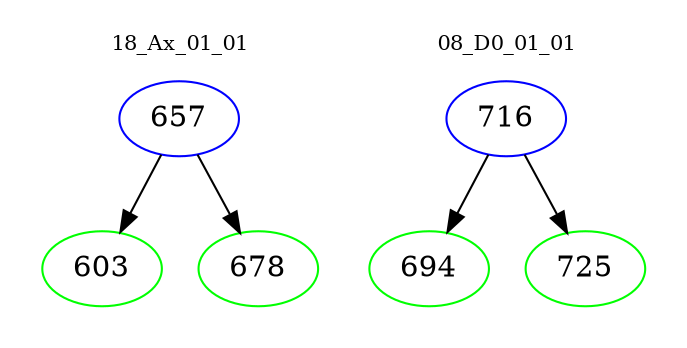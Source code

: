 digraph{
subgraph cluster_0 {
color = white
label = "18_Ax_01_01";
fontsize=10;
T0_657 [label="657", color="blue"]
T0_657 -> T0_603 [color="black"]
T0_603 [label="603", color="green"]
T0_657 -> T0_678 [color="black"]
T0_678 [label="678", color="green"]
}
subgraph cluster_1 {
color = white
label = "08_D0_01_01";
fontsize=10;
T1_716 [label="716", color="blue"]
T1_716 -> T1_694 [color="black"]
T1_694 [label="694", color="green"]
T1_716 -> T1_725 [color="black"]
T1_725 [label="725", color="green"]
}
}
